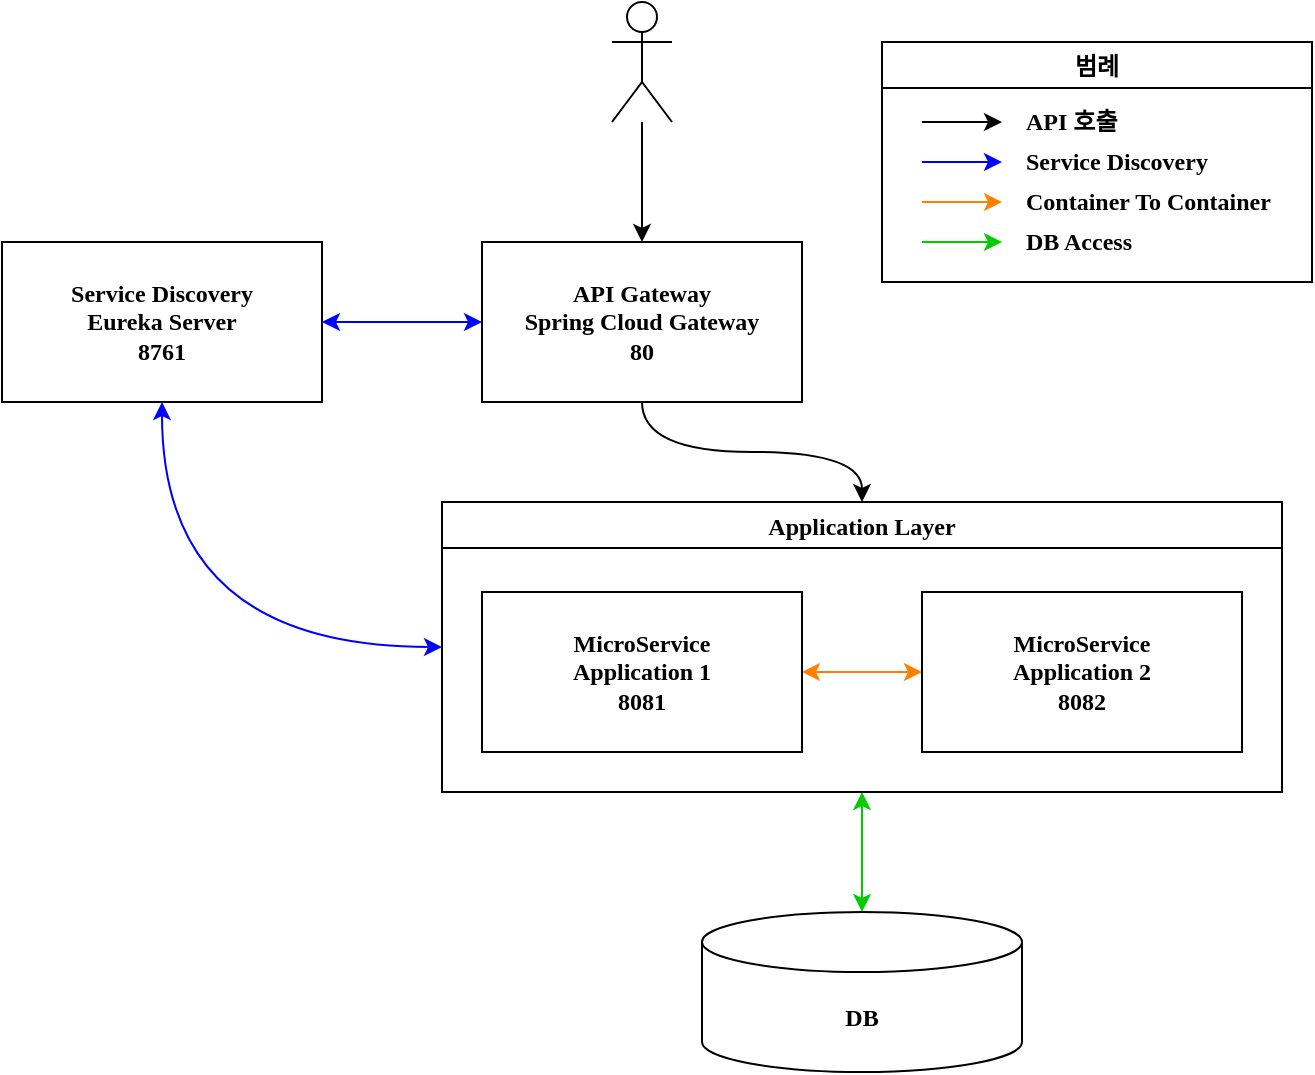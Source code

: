 <mxfile version="18.1.3" type="github" pages="2">
  <diagram id="tCjOHd1AOHYK8ctcOkT3" name="Page-1">
    <mxGraphModel dx="1185" dy="588" grid="1" gridSize="5" guides="1" tooltips="1" connect="1" arrows="1" fold="1" page="0" pageScale="1" pageWidth="827" pageHeight="1169" math="0" shadow="0">
      <root>
        <mxCell id="0" />
        <mxCell id="1" parent="0" />
        <mxCell id="u_qnulU21Ccd_IEKLZmD-1" value="Service Discovery&lt;br&gt;Eureka Server&lt;br&gt;8761" style="rounded=0;whiteSpace=wrap;html=1;fontStyle=1;fontFamily=Nanum Gothic;fontSource=http%3A%2F%2Ffonts.googleapis.com%2Fearlyaccess%2Fnanumgothic.css;" parent="1" vertex="1">
          <mxGeometry x="300" y="240" width="160" height="80" as="geometry" />
        </mxCell>
        <mxCell id="0uWgaXjeywN7YIeMeXA3-5" value="" style="edgeStyle=orthogonalEdgeStyle;rounded=0;orthogonalLoop=1;jettySize=auto;html=1;exitX=0.5;exitY=1;exitDx=0;exitDy=0;strokeColor=#00CC00;startArrow=classic;startFill=1;fontStyle=1;fontFamily=Nanum Gothic;fontSource=http%3A%2F%2Ffonts.googleapis.com%2Fearlyaccess%2Fnanumgothic.css;" parent="1" source="0uWgaXjeywN7YIeMeXA3-12" target="u_qnulU21Ccd_IEKLZmD-4" edge="1">
          <mxGeometry relative="1" as="geometry" />
        </mxCell>
        <mxCell id="0uWgaXjeywN7YIeMeXA3-10" value="" style="edgeStyle=none;rounded=0;orthogonalLoop=1;jettySize=auto;html=1;startArrow=classic;startFill=1;strokeColor=#FF8000;fontStyle=1;fontFamily=Nanum Gothic;fontSource=http%3A%2F%2Ffonts.googleapis.com%2Fearlyaccess%2Fnanumgothic.css;" parent="1" source="u_qnulU21Ccd_IEKLZmD-2" target="0uWgaXjeywN7YIeMeXA3-8" edge="1">
          <mxGeometry relative="1" as="geometry" />
        </mxCell>
        <mxCell id="u_qnulU21Ccd_IEKLZmD-2" value="MicroService&lt;br&gt;Application 2&lt;br&gt;8082" style="rounded=0;whiteSpace=wrap;html=1;fontStyle=1;fontFamily=Nanum Gothic;fontSource=http%3A%2F%2Ffonts.googleapis.com%2Fearlyaccess%2Fnanumgothic.css;" parent="1" vertex="1">
          <mxGeometry x="760" y="415" width="160" height="80" as="geometry" />
        </mxCell>
        <mxCell id="0uWgaXjeywN7YIeMeXA3-4" style="edgeStyle=orthogonalEdgeStyle;rounded=0;orthogonalLoop=1;jettySize=auto;html=1;exitX=0;exitY=0.5;exitDx=0;exitDy=0;entryX=1;entryY=0.5;entryDx=0;entryDy=0;strokeColor=#0000FF;startArrow=classic;startFill=1;fontStyle=1;fontFamily=Nanum Gothic;fontSource=http%3A%2F%2Ffonts.googleapis.com%2Fearlyaccess%2Fnanumgothic.css;" parent="1" source="u_qnulU21Ccd_IEKLZmD-3" target="u_qnulU21Ccd_IEKLZmD-1" edge="1">
          <mxGeometry relative="1" as="geometry" />
        </mxCell>
        <mxCell id="LcAdzvYWBtJncnAksIGm-1" value="" style="edgeStyle=orthogonalEdgeStyle;curved=1;rounded=0;orthogonalLoop=1;jettySize=auto;html=1;fontStyle=1;fontFamily=Nanum Gothic;fontSource=http%3A%2F%2Ffonts.googleapis.com%2Fearlyaccess%2Fnanumgothic.css;" edge="1" parent="1" source="u_qnulU21Ccd_IEKLZmD-3" target="0uWgaXjeywN7YIeMeXA3-12">
          <mxGeometry relative="1" as="geometry" />
        </mxCell>
        <mxCell id="u_qnulU21Ccd_IEKLZmD-3" value="API Gateway&lt;br&gt;Spring Cloud&amp;nbsp;Gateway&lt;br&gt;80" style="rounded=0;whiteSpace=wrap;html=1;fontStyle=1;fontFamily=Nanum Gothic;fontSource=http%3A%2F%2Ffonts.googleapis.com%2Fearlyaccess%2Fnanumgothic.css;" parent="1" vertex="1">
          <mxGeometry x="540" y="240" width="160" height="80" as="geometry" />
        </mxCell>
        <mxCell id="u_qnulU21Ccd_IEKLZmD-4" value="DB" style="shape=cylinder3;whiteSpace=wrap;html=1;boundedLbl=1;backgroundOutline=1;size=15;fontStyle=1;fontFamily=Nanum Gothic;fontSource=http%3A%2F%2Ffonts.googleapis.com%2Fearlyaccess%2Fnanumgothic.css;" parent="1" vertex="1">
          <mxGeometry x="650" y="575" width="160" height="80" as="geometry" />
        </mxCell>
        <mxCell id="0uWgaXjeywN7YIeMeXA3-2" value="" style="edgeStyle=orthogonalEdgeStyle;rounded=0;orthogonalLoop=1;jettySize=auto;html=1;strokeColor=#000000;fontStyle=1;fontFamily=Nanum Gothic;fontSource=http%3A%2F%2Ffonts.googleapis.com%2Fearlyaccess%2Fnanumgothic.css;" parent="1" source="0uWgaXjeywN7YIeMeXA3-1" target="u_qnulU21Ccd_IEKLZmD-3" edge="1">
          <mxGeometry relative="1" as="geometry" />
        </mxCell>
        <mxCell id="0uWgaXjeywN7YIeMeXA3-1" value="&lt;br&gt;" style="shape=umlActor;verticalLabelPosition=bottom;verticalAlign=top;html=1;outlineConnect=0;fontStyle=1;fontFamily=Nanum Gothic;fontSource=http%3A%2F%2Ffonts.googleapis.com%2Fearlyaccess%2Fnanumgothic.css;" parent="1" vertex="1">
          <mxGeometry x="605" y="120" width="30" height="60" as="geometry" />
        </mxCell>
        <mxCell id="0uWgaXjeywN7YIeMeXA3-11" style="edgeStyle=orthogonalEdgeStyle;rounded=0;orthogonalLoop=1;jettySize=auto;html=1;entryX=0.5;entryY=1;entryDx=0;entryDy=0;startArrow=classic;startFill=1;strokeColor=#0000FF;exitX=0;exitY=0.5;exitDx=0;exitDy=0;curved=1;fontStyle=1;fontFamily=Nanum Gothic;fontSource=http%3A%2F%2Ffonts.googleapis.com%2Fearlyaccess%2Fnanumgothic.css;" parent="1" source="0uWgaXjeywN7YIeMeXA3-12" target="u_qnulU21Ccd_IEKLZmD-1" edge="1">
          <mxGeometry relative="1" as="geometry">
            <mxPoint x="380" y="350" as="sourcePoint" />
          </mxGeometry>
        </mxCell>
        <mxCell id="0uWgaXjeywN7YIeMeXA3-8" value="MicroService&lt;br&gt;Application 1&lt;br&gt;8081" style="rounded=0;whiteSpace=wrap;html=1;fontStyle=1;fontFamily=Nanum Gothic;fontSource=http%3A%2F%2Ffonts.googleapis.com%2Fearlyaccess%2Fnanumgothic.css;" parent="1" vertex="1">
          <mxGeometry x="540" y="415" width="160" height="80" as="geometry" />
        </mxCell>
        <mxCell id="0uWgaXjeywN7YIeMeXA3-12" value="Application Layer" style="swimlane;fontStyle=1;fontFamily=Nanum Gothic;fontSource=http%3A%2F%2Ffonts.googleapis.com%2Fearlyaccess%2Fnanumgothic.css;" parent="1" vertex="1">
          <mxGeometry x="520" y="370" width="420" height="145" as="geometry" />
        </mxCell>
        <mxCell id="LcAdzvYWBtJncnAksIGm-3" value="" style="endArrow=classic;html=1;rounded=0;curved=1;fontStyle=1;fontFamily=Nanum Gothic;fontSource=http%3A%2F%2Ffonts.googleapis.com%2Fearlyaccess%2Fnanumgothic.css;" edge="1" parent="1">
          <mxGeometry width="50" height="50" relative="1" as="geometry">
            <mxPoint x="760" y="180" as="sourcePoint" />
            <mxPoint x="800" y="180" as="targetPoint" />
          </mxGeometry>
        </mxCell>
        <mxCell id="LcAdzvYWBtJncnAksIGm-4" value="" style="endArrow=classic;html=1;rounded=0;curved=1;strokeColor=#0000FF;fontStyle=1;fontFamily=Nanum Gothic;fontSource=http%3A%2F%2Ffonts.googleapis.com%2Fearlyaccess%2Fnanumgothic.css;" edge="1" parent="1">
          <mxGeometry width="50" height="50" relative="1" as="geometry">
            <mxPoint x="760" y="200" as="sourcePoint" />
            <mxPoint x="800" y="200" as="targetPoint" />
          </mxGeometry>
        </mxCell>
        <mxCell id="LcAdzvYWBtJncnAksIGm-5" value="" style="endArrow=classic;html=1;rounded=0;curved=1;strokeColor=#FF8000;fontStyle=1;fontFamily=Nanum Gothic;fontSource=http%3A%2F%2Ffonts.googleapis.com%2Fearlyaccess%2Fnanumgothic.css;" edge="1" parent="1">
          <mxGeometry width="50" height="50" relative="1" as="geometry">
            <mxPoint x="760" y="220" as="sourcePoint" />
            <mxPoint x="800" y="220" as="targetPoint" />
          </mxGeometry>
        </mxCell>
        <mxCell id="LcAdzvYWBtJncnAksIGm-7" value="" style="endArrow=classic;html=1;rounded=0;curved=1;strokeColor=#00CC00;fontStyle=1;fontFamily=Nanum Gothic;fontSource=http%3A%2F%2Ffonts.googleapis.com%2Fearlyaccess%2Fnanumgothic.css;" edge="1" parent="1">
          <mxGeometry width="50" height="50" relative="1" as="geometry">
            <mxPoint x="760" y="240" as="sourcePoint" />
            <mxPoint x="800" y="240" as="targetPoint" />
          </mxGeometry>
        </mxCell>
        <mxCell id="LcAdzvYWBtJncnAksIGm-12" value="범례" style="swimlane;fontStyle=1;fontFamily=Nanum Gothic;fontSource=http%3A%2F%2Ffonts.googleapis.com%2Fearlyaccess%2Fnanumgothic.css;" vertex="1" parent="1">
          <mxGeometry x="740" y="140" width="215" height="120" as="geometry" />
        </mxCell>
        <mxCell id="LcAdzvYWBtJncnAksIGm-11" value="DB Access" style="text;html=1;align=left;verticalAlign=middle;resizable=0;points=[];autosize=1;strokeColor=none;fillColor=none;fontStyle=1;fontFamily=Nanum Gothic;fontSource=http%3A%2F%2Ffonts.googleapis.com%2Fearlyaccess%2Fnanumgothic.css;" vertex="1" parent="LcAdzvYWBtJncnAksIGm-12">
          <mxGeometry x="70" y="90" width="75" height="20" as="geometry" />
        </mxCell>
        <mxCell id="LcAdzvYWBtJncnAksIGm-10" value="Container To Container" style="text;html=1;align=left;verticalAlign=middle;resizable=0;points=[];autosize=1;strokeColor=none;fillColor=none;fontStyle=1;fontFamily=Nanum Gothic;fontSource=http%3A%2F%2Ffonts.googleapis.com%2Fearlyaccess%2Fnanumgothic.css;" vertex="1" parent="LcAdzvYWBtJncnAksIGm-12">
          <mxGeometry x="70" y="70" width="145" height="20" as="geometry" />
        </mxCell>
        <mxCell id="LcAdzvYWBtJncnAksIGm-9" value="Service Discovery" style="text;html=1;align=left;verticalAlign=middle;resizable=0;points=[];autosize=1;strokeColor=none;fillColor=none;fontStyle=1;fontFamily=Nanum Gothic;fontSource=http%3A%2F%2Ffonts.googleapis.com%2Fearlyaccess%2Fnanumgothic.css;" vertex="1" parent="LcAdzvYWBtJncnAksIGm-12">
          <mxGeometry x="70" y="50" width="115" height="20" as="geometry" />
        </mxCell>
        <mxCell id="LcAdzvYWBtJncnAksIGm-8" value="API 호출" style="text;html=1;align=left;verticalAlign=middle;resizable=0;points=[];autosize=1;strokeColor=none;fillColor=none;fontStyle=1;fontFamily=Nanum Gothic;fontSource=http%3A%2F%2Ffonts.googleapis.com%2Fearlyaccess%2Fnanumgothic.css;" vertex="1" parent="LcAdzvYWBtJncnAksIGm-12">
          <mxGeometry x="70" y="30" width="60" height="20" as="geometry" />
        </mxCell>
      </root>
    </mxGraphModel>
  </diagram>
  <diagram id="2uJ94oJ7_kGq68bboEM4" name="페이지-2">
    <mxGraphModel dx="1422" dy="762" grid="1" gridSize="5" guides="1" tooltips="1" connect="1" arrows="1" fold="1" page="0" pageScale="1" pageWidth="827" pageHeight="1169" math="0" shadow="0">
      <root>
        <mxCell id="0" />
        <mxCell id="1" parent="0" />
        <mxCell id="oxTNqDRE4Pa-PtXZfXSM-2" value="Spring Cloud Gateway" style="swimlane;sketch=1;fillColor=#b1ddf0;strokeColor=#10739e;" vertex="1" parent="1">
          <mxGeometry x="300" y="280" width="480" height="400" as="geometry" />
        </mxCell>
        <mxCell id="oxTNqDRE4Pa-PtXZfXSM-3" value="Route" style="rounded=0;whiteSpace=wrap;html=1;sketch=1;fillColor=#dae8fc;strokeColor=#6c8ebf;" vertex="1" parent="oxTNqDRE4Pa-PtXZfXSM-2">
          <mxGeometry x="20" y="40" width="120" height="60" as="geometry" />
        </mxCell>
        <mxCell id="oxTNqDRE4Pa-PtXZfXSM-4" value="Route" style="rounded=0;whiteSpace=wrap;html=1;sketch=1;fillColor=#dae8fc;strokeColor=#6c8ebf;" vertex="1" parent="oxTNqDRE4Pa-PtXZfXSM-2">
          <mxGeometry x="20" y="120" width="120" height="60" as="geometry" />
        </mxCell>
      </root>
    </mxGraphModel>
  </diagram>
</mxfile>
